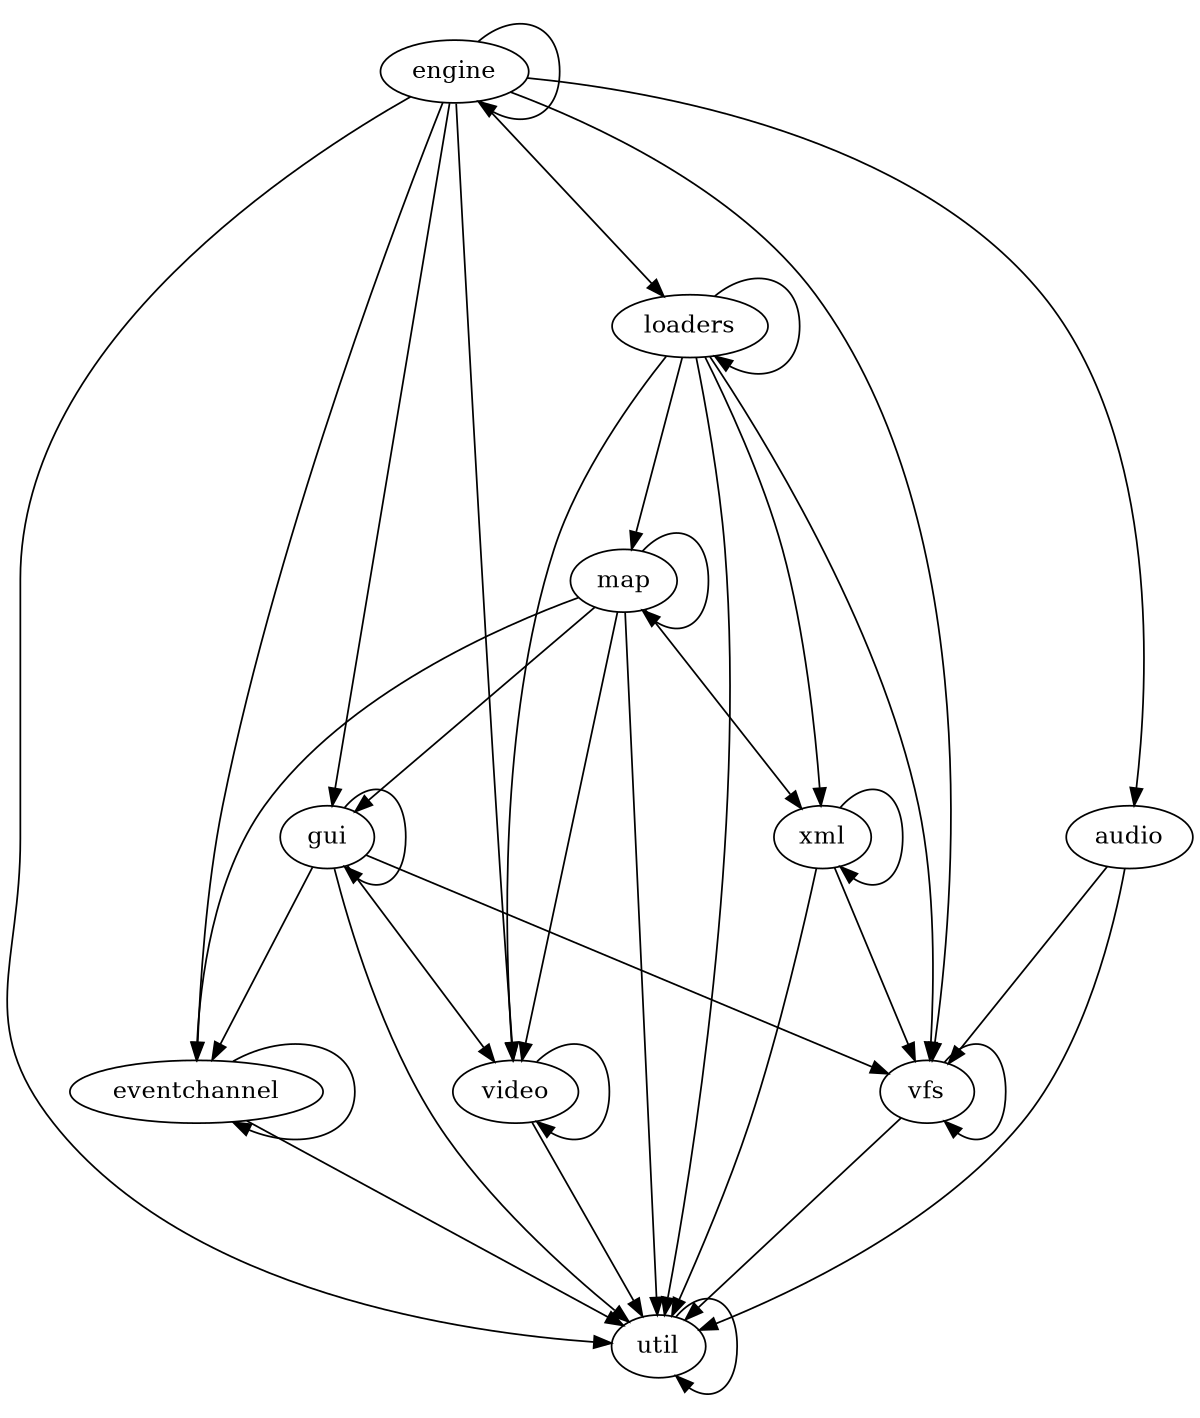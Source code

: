 digraph "source tree" {
    overlap=scale;
    size="8,10";
    ratio="fill";
    fontsize="16";
    fontname="Helvetica";
    clusterrank="local";
    "engine" -> "engine"
    "engine" -> "gui"
    "engine" -> "eventchannel"
    "engine" -> "loaders"
    "engine" -> "util"
    "engine" -> "video"
    "engine" -> "audio"
    "engine" -> "vfs"
    "map" -> "xml"
    "map" -> "map"
    "map" -> "gui"
    "map" -> "eventchannel"
    "map" -> "util"
    "map" -> "video"
    "xml" -> "xml"
    "xml" -> "util"
    "xml" -> "vfs"
    "gui" -> "util"
    "gui" -> "vfs"
    "gui" -> "gui"
    "gui" -> "video"
    "gui" -> "eventchannel"
    "eventchannel" -> "util"
    "eventchannel" -> "eventchannel"
    "loaders" -> "xml"
    "loaders" -> "map"
    "loaders" -> "loaders"
    "loaders" -> "util"
    "loaders" -> "video"
    "loaders" -> "vfs"
    "util" -> "util"
    "video" -> "util"
    "video" -> "video"
    "audio" -> "util"
    "audio" -> "vfs"
    "vfs" -> "util"
    "vfs" -> "vfs"
}